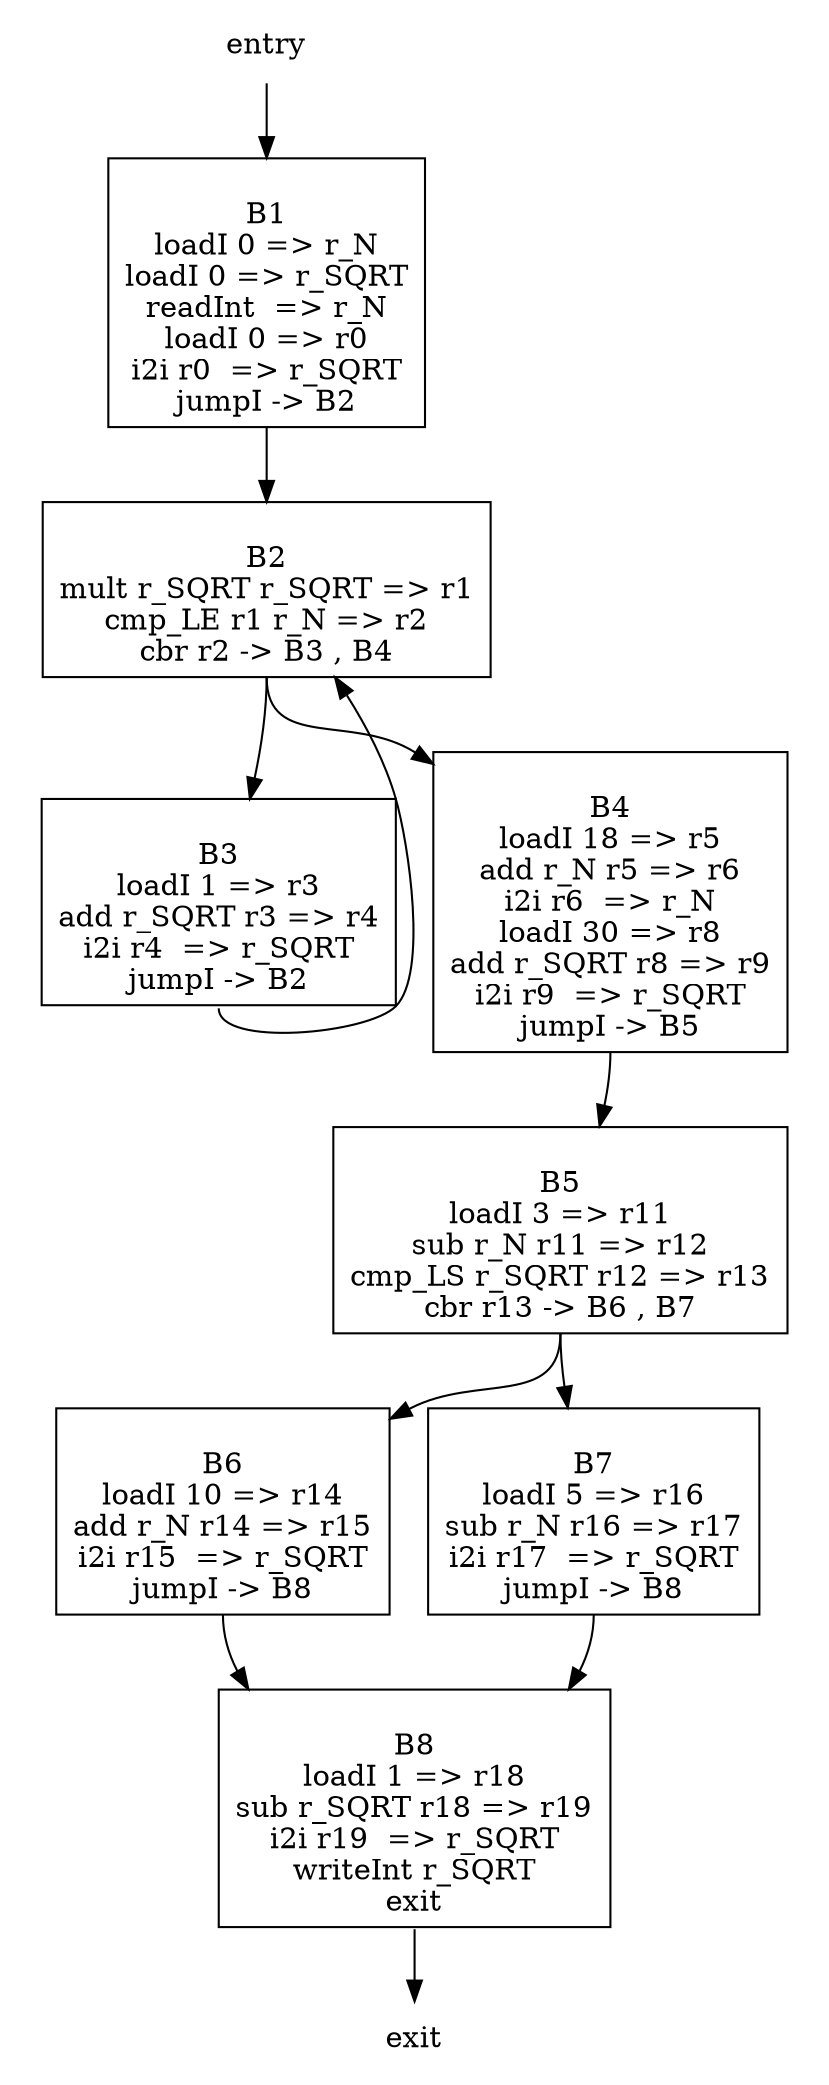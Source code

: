 digraph graphviz { node [shape = none]; edge [tailport = s]; entry subgraph cluster { color="/x11/white" n0 [label="
B1
loadI 0 => r_N
loadI 0 => r_SQRT
readInt  => r_N
loadI 0 => r0
i2i r0  => r_SQRT
jumpI -> B2
",fillcolor="/x11/white",shape=box] }
subgraph cluster { color="/x11/white" n1 [label="
B2
mult r_SQRT r_SQRT => r1
cmp_LE r1 r_N => r2
cbr r2 -> B3 , B4
",fillcolor="/x11/white",shape=box] }
subgraph cluster { color="/x11/white" n2 [label="
B3
loadI 1 => r3
add r_SQRT r3 => r4
i2i r4  => r_SQRT
jumpI -> B2
",fillcolor="/x11/white",shape=box] }
subgraph cluster { color="/x11/white" n3 [label="
B4
loadI 18 => r5
add r_N r5 => r6
i2i r6  => r_N
loadI 30 => r8
add r_SQRT r8 => r9
i2i r9  => r_SQRT
jumpI -> B5
",fillcolor="/x11/white",shape=box] }
subgraph cluster { color="/x11/white" n4 [label="
B5
loadI 3 => r11
sub r_N r11 => r12
cmp_LS r_SQRT r12 => r13
cbr r13 -> B6 , B7
",fillcolor="/x11/white",shape=box] }
subgraph cluster { color="/x11/white" n5 [label="
B6
loadI 10 => r14
add r_N r14 => r15
i2i r15  => r_SQRT
jumpI -> B8
",fillcolor="/x11/white",shape=box] }
subgraph cluster { color="/x11/white" n6 [label="
B7
loadI 5 => r16
sub r_N r16 => r17
i2i r17  => r_SQRT
jumpI -> B8
",fillcolor="/x11/white",shape=box] }
subgraph cluster { color="/x11/white" n7 [label="
B8
loadI 1 => r18
sub r_SQRT r18 => r19
i2i r19  => r_SQRT
writeInt r_SQRT
exit",fillcolor="/x11/white",shape=box] }
entry -> n0
n0 -> n1
n1 -> n2
n2 -> n1
n1 -> n3
n3 -> n4
n4 -> n5
n5 -> n7
n4 -> n6
n6 -> n7
n7 -> exit }
